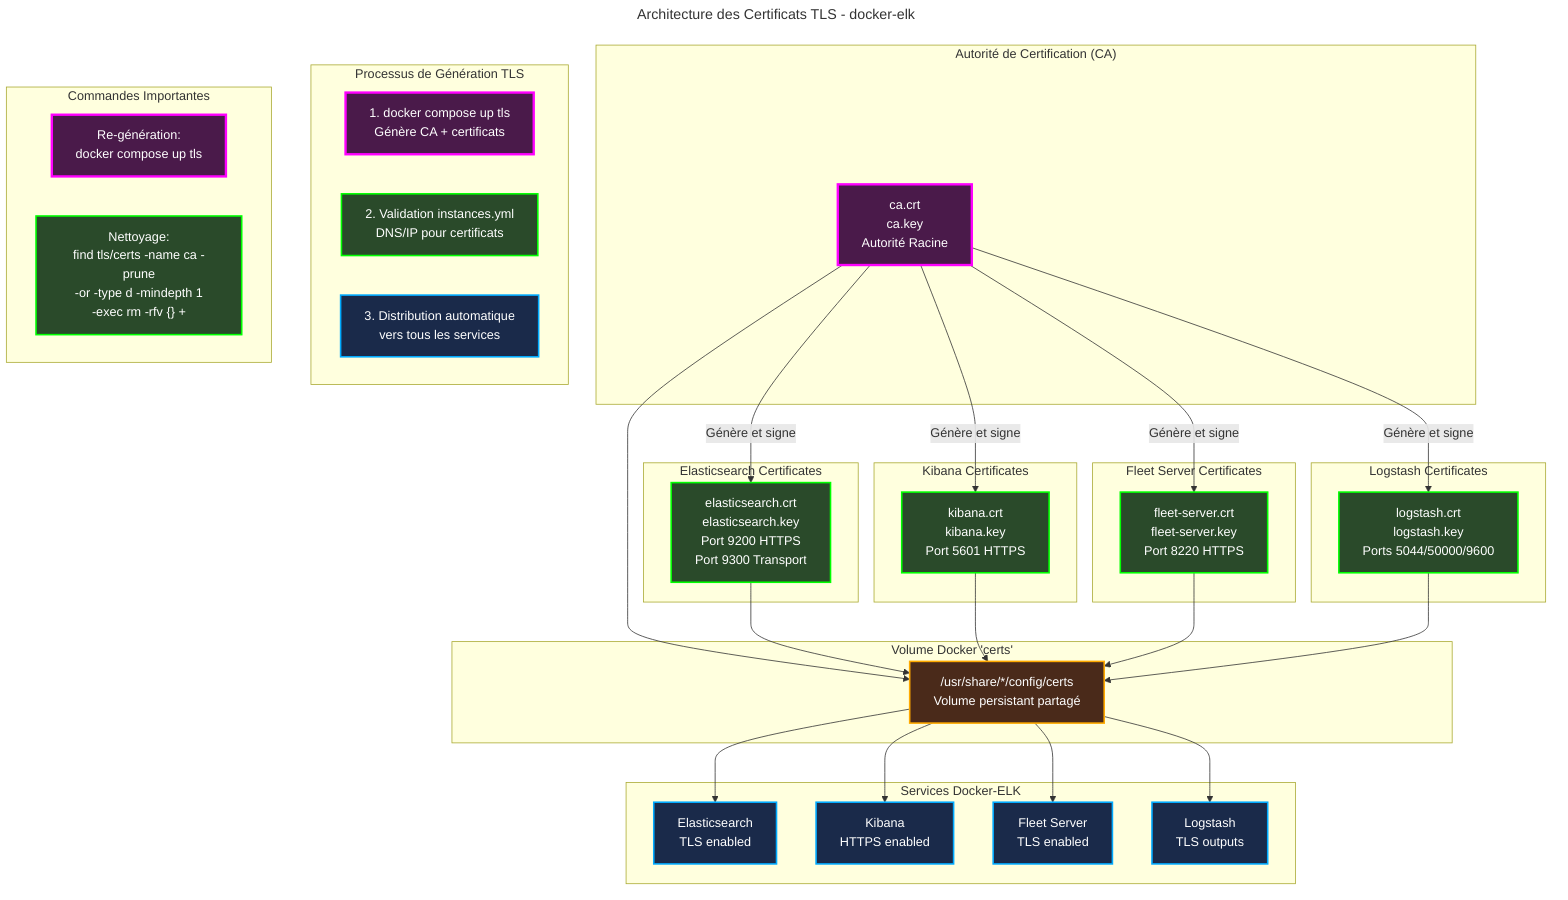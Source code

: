 ---
title: Architecture des Certificats TLS - docker-elk
---
flowchart TB
    %% Styles pour certificats et sécurité
    classDef ca fill:#4a1a4a,stroke:#ff00ff,stroke-width:3px,color:#ffffff
    classDef cert fill:#2a4a2a,stroke:#00ff00,stroke-width:2px,color:#ffffff
    classDef service fill:#1a2a4a,stroke:#00aaff,stroke-width:2px,color:#ffffff
    classDef volume fill:#4a2a1a,stroke:#ffaa00,stroke-width:2px,color:#ffffff

    %% Autorité de Certification
    subgraph CA_Section["Autorité de Certification (CA)"]
        CA_Root["ca.crt<br/>ca.key<br/>Autorité Racine"]:::ca
    end

    %% Volume Docker persistant
    subgraph Docker_Volume["Volume Docker 'certs'"]
        CertsVolume["/usr/share/*/config/certs<br/>Volume persistant partagé"]:::volume
    end

    %% Certificats par service
    subgraph ES_Certs["Elasticsearch Certificates"]
        ES_Cert["elasticsearch.crt<br/>elasticsearch.key<br/>Port 9200 HTTPS<br/>Port 9300 Transport"]:::cert
    end

    subgraph Kibana_Certs["Kibana Certificates"]
        Kibana_Cert["kibana.crt<br/>kibana.key<br/>Port 5601 HTTPS"]:::cert
    end

    subgraph Fleet_Certs["Fleet Server Certificates"]
        Fleet_Cert["fleet-server.crt<br/>fleet-server.key<br/>Port 8220 HTTPS"]:::cert
    end

    subgraph Logstash_Certs["Logstash Certificates"]
        Logstash_Cert["logstash.crt<br/>logstash.key<br/>Ports 5044/50000/9600"]:::cert
    end

    %% Services utilisant les certificats
    subgraph Services["Services Docker-ELK"]
        ES_Service["Elasticsearch<br/>TLS enabled"]:::service
        Kibana_Service["Kibana<br/>HTTPS enabled"]:::service
        Fleet_Service["Fleet Server<br/>TLS enabled"]:::service
        Logstash_Service["Logstash<br/>TLS outputs"]:::service
    end

    %% Relations de génération des certificats
    CA_Root -->|Génère et signe| ES_Cert
    CA_Root -->|Génère et signe| Kibana_Cert
    CA_Root -->|Génère et signe| Fleet_Cert
    CA_Root -->|Génère et signe| Logstash_Cert

    %% Stockage dans volume
    CA_Root --> CertsVolume
    ES_Cert --> CertsVolume
    Kibana_Cert --> CertsVolume
    Fleet_Cert --> CertsVolume
    Logstash_Cert --> CertsVolume

    %% Utilisation par les services
    CertsVolume --> ES_Service
    CertsVolume --> Kibana_Service
    CertsVolume --> Fleet_Service
    CertsVolume --> Logstash_Service

    %% Processus de génération
    subgraph Generation["Processus de Génération TLS"]
        TLS_Step1["1. docker compose up tls<br/>Génère CA + certificats"]:::ca
        TLS_Step2["2. Validation instances.yml<br/>DNS/IP pour certificats"]:::cert
        TLS_Step3["3. Distribution automatique<br/>vers tous les services"]:::service
    end

    %% Commandes importantes
    subgraph Commands["Commandes Importantes"]
        Regen["Re-génération:<br/>docker compose up tls"]:::ca
        Cleanup["Nettoyage:<br/>find tls/certs -name ca -prune<br/>-or -type d -mindepth 1<br/>-exec rm -rfv {} +"]:::cert
    end